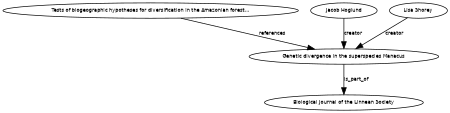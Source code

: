 digraph G {
size="3,3";
node [fontsize=7, fontname="Helvetica"];
edge [fontsize=7, fontname="Helvetica"];
node0 [label="Genetic divergence in the superspecies Manacus", width=0.27433100247,height=0.27433100247];
node1 [label="Tests of biogeographic hypotheses for diversification in the Amazonian forest...", width=0.27433100247,height=0.27433100247];
node2 [label="Jacob Hoglund", width=0.27433100247,height=0.27433100247];
node3 [label="Lisa Shorey", width=0.27433100247,height=0.27433100247];
node4 [label="Biological Journal of the Linnean Society", width=0.27433100247,height=0.27433100247];
node1 -> node0 [label="references"];
node2 -> node0 [label="creator"];
node3 -> node0 [label="creator"];
node0 -> node4 [label="is_part_of"];
}

